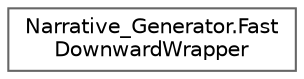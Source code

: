 digraph "Graphical Class Hierarchy"
{
 // LATEX_PDF_SIZE
  bgcolor="transparent";
  edge [fontname=Helvetica,fontsize=10,labelfontname=Helvetica,labelfontsize=10];
  node [fontname=Helvetica,fontsize=10,shape=box,height=0.2,width=0.4];
  rankdir="LR";
  Node0 [label="Narrative_Generator.Fast\lDownwardWrapper",height=0.2,width=0.4,color="grey40", fillcolor="white", style="filled",URL="$class_narrative___generator_1_1_fast_downward_wrapper.html",tooltip="Class serving for low-level interaction with the planner."];
}
